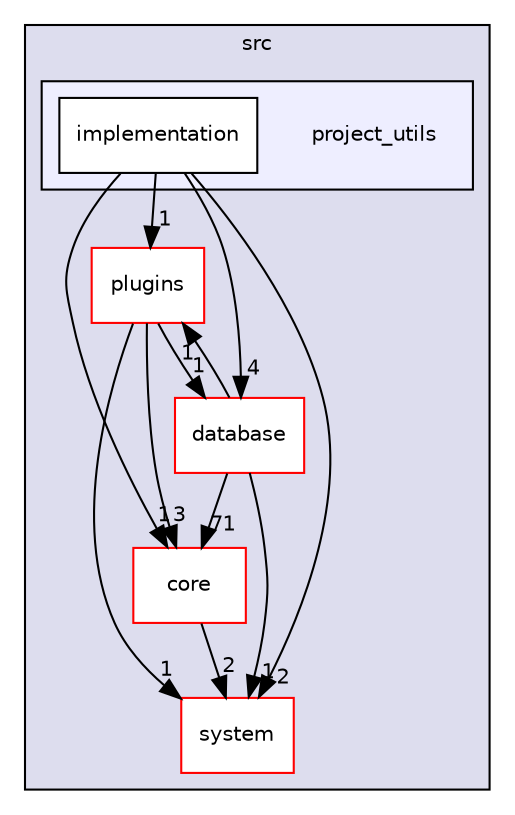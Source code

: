 digraph "src/project_utils" {
  compound=true
  node [ fontsize="10", fontname="Helvetica"];
  edge [ labelfontsize="10", labelfontname="Helvetica"];
  subgraph clusterdir_68267d1309a1af8e8297ef4c3efbcdba {
    graph [ bgcolor="#ddddee", pencolor="black", label="src" fontname="Helvetica", fontsize="10", URL="dir_68267d1309a1af8e8297ef4c3efbcdba.html"]
  dir_7020b8b7abcceffa3f9f7a2d24718f16 [shape=box label="plugins" fillcolor="white" style="filled" color="red" URL="dir_7020b8b7abcceffa3f9f7a2d24718f16.html"];
  dir_803ee67260c130b45d29089798491ab2 [shape=box label="database" fillcolor="white" style="filled" color="red" URL="dir_803ee67260c130b45d29089798491ab2.html"];
  dir_aebb8dcc11953d78e620bbef0b9e2183 [shape=box label="core" fillcolor="white" style="filled" color="red" URL="dir_aebb8dcc11953d78e620bbef0b9e2183.html"];
  dir_d501334aeb1b78ad67cd3c72c37b1e87 [shape=box label="system" fillcolor="white" style="filled" color="red" URL="dir_d501334aeb1b78ad67cd3c72c37b1e87.html"];
  subgraph clusterdir_54e6d718270be77f4d294dce82c1c152 {
    graph [ bgcolor="#eeeeff", pencolor="black", label="" URL="dir_54e6d718270be77f4d294dce82c1c152.html"];
    dir_54e6d718270be77f4d294dce82c1c152 [shape=plaintext label="project_utils"];
  dir_f485d4c83346252b0333e6d465f16b44 [shape=box label="implementation" fillcolor="white" style="filled" URL="dir_f485d4c83346252b0333e6d465f16b44.html"];
  }
  }
  dir_f485d4c83346252b0333e6d465f16b44->dir_7020b8b7abcceffa3f9f7a2d24718f16 [headlabel="1", labeldistance=1.5 headhref="dir_000048_000045.html"];
  dir_f485d4c83346252b0333e6d465f16b44->dir_803ee67260c130b45d29089798491ab2 [headlabel="4", labeldistance=1.5 headhref="dir_000048_000010.html"];
  dir_f485d4c83346252b0333e6d465f16b44->dir_aebb8dcc11953d78e620bbef0b9e2183 [headlabel="1", labeldistance=1.5 headhref="dir_000048_000001.html"];
  dir_f485d4c83346252b0333e6d465f16b44->dir_d501334aeb1b78ad67cd3c72c37b1e87 [headlabel="2", labeldistance=1.5 headhref="dir_000048_000049.html"];
  dir_7020b8b7abcceffa3f9f7a2d24718f16->dir_803ee67260c130b45d29089798491ab2 [headlabel="1", labeldistance=1.5 headhref="dir_000045_000010.html"];
  dir_7020b8b7abcceffa3f9f7a2d24718f16->dir_aebb8dcc11953d78e620bbef0b9e2183 [headlabel="3", labeldistance=1.5 headhref="dir_000045_000001.html"];
  dir_7020b8b7abcceffa3f9f7a2d24718f16->dir_d501334aeb1b78ad67cd3c72c37b1e87 [headlabel="1", labeldistance=1.5 headhref="dir_000045_000049.html"];
  dir_aebb8dcc11953d78e620bbef0b9e2183->dir_d501334aeb1b78ad67cd3c72c37b1e87 [headlabel="2", labeldistance=1.5 headhref="dir_000001_000049.html"];
  dir_803ee67260c130b45d29089798491ab2->dir_aebb8dcc11953d78e620bbef0b9e2183 [headlabel="71", labeldistance=1.5 headhref="dir_000010_000001.html"];
  dir_803ee67260c130b45d29089798491ab2->dir_7020b8b7abcceffa3f9f7a2d24718f16 [headlabel="1", labeldistance=1.5 headhref="dir_000010_000045.html"];
  dir_803ee67260c130b45d29089798491ab2->dir_d501334aeb1b78ad67cd3c72c37b1e87 [headlabel="1", labeldistance=1.5 headhref="dir_000010_000049.html"];
}
